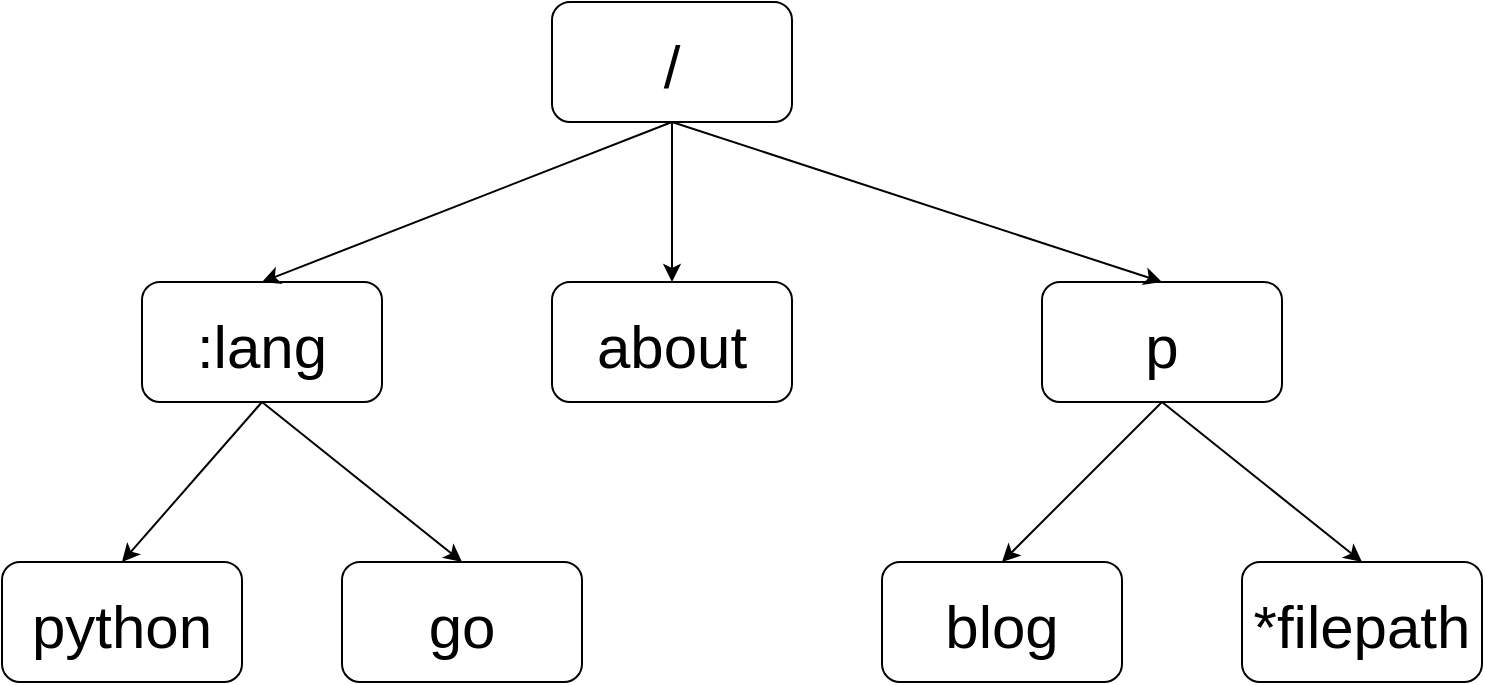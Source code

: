 <mxfile version="18.1.3" type="github">
  <diagram id="3AFZbdL5D40gXu6ZhzM8" name="Page-1">
    <mxGraphModel dx="878" dy="991" grid="1" gridSize="10" guides="1" tooltips="1" connect="1" arrows="1" fold="1" page="1" pageScale="1" pageWidth="827" pageHeight="1169" math="0" shadow="0">
      <root>
        <mxCell id="0" />
        <mxCell id="1" parent="0" />
        <mxCell id="anqT4Qm5cuI5dzaFZgLQ-11" style="edgeStyle=orthogonalEdgeStyle;rounded=0;orthogonalLoop=1;jettySize=auto;html=1;exitX=0.5;exitY=1;exitDx=0;exitDy=0;entryX=0.5;entryY=0;entryDx=0;entryDy=0;fontSize=30;" edge="1" parent="1" source="anqT4Qm5cuI5dzaFZgLQ-6" target="anqT4Qm5cuI5dzaFZgLQ-7">
          <mxGeometry relative="1" as="geometry" />
        </mxCell>
        <mxCell id="anqT4Qm5cuI5dzaFZgLQ-6" value="&lt;font style=&quot;font-size: 30px;&quot;&gt;/&lt;/font&gt;" style="rounded=1;whiteSpace=wrap;html=1;fontSize=36;" vertex="1" parent="1">
          <mxGeometry x="305" y="80" width="120" height="60" as="geometry" />
        </mxCell>
        <mxCell id="anqT4Qm5cuI5dzaFZgLQ-7" value="&lt;font style=&quot;font-size: 30px;&quot;&gt;about&lt;/font&gt;" style="rounded=1;whiteSpace=wrap;html=1;fontSize=36;" vertex="1" parent="1">
          <mxGeometry x="305" y="220" width="120" height="60" as="geometry" />
        </mxCell>
        <mxCell id="anqT4Qm5cuI5dzaFZgLQ-8" value="&lt;font style=&quot;font-size: 30px;&quot;&gt;:lang&lt;/font&gt;" style="rounded=1;whiteSpace=wrap;html=1;fontSize=36;" vertex="1" parent="1">
          <mxGeometry x="100" y="220" width="120" height="60" as="geometry" />
        </mxCell>
        <mxCell id="anqT4Qm5cuI5dzaFZgLQ-9" value="&lt;font style=&quot;font-size: 30px;&quot;&gt;p&lt;/font&gt;" style="rounded=1;whiteSpace=wrap;html=1;fontSize=36;" vertex="1" parent="1">
          <mxGeometry x="550" y="220" width="120" height="60" as="geometry" />
        </mxCell>
        <mxCell id="anqT4Qm5cuI5dzaFZgLQ-10" value="" style="endArrow=classic;html=1;rounded=0;fontSize=36;exitX=0.5;exitY=1;exitDx=0;exitDy=0;entryX=0.5;entryY=0;entryDx=0;entryDy=0;" edge="1" parent="1" source="anqT4Qm5cuI5dzaFZgLQ-6" target="anqT4Qm5cuI5dzaFZgLQ-8">
          <mxGeometry width="50" height="50" relative="1" as="geometry">
            <mxPoint x="430" y="430" as="sourcePoint" />
            <mxPoint x="480" y="380" as="targetPoint" />
          </mxGeometry>
        </mxCell>
        <mxCell id="anqT4Qm5cuI5dzaFZgLQ-13" value="" style="endArrow=classic;html=1;rounded=0;fontSize=30;exitX=0.5;exitY=1;exitDx=0;exitDy=0;entryX=0.5;entryY=0;entryDx=0;entryDy=0;" edge="1" parent="1" source="anqT4Qm5cuI5dzaFZgLQ-6" target="anqT4Qm5cuI5dzaFZgLQ-9">
          <mxGeometry width="50" height="50" relative="1" as="geometry">
            <mxPoint x="430" y="430" as="sourcePoint" />
            <mxPoint x="480" y="380" as="targetPoint" />
          </mxGeometry>
        </mxCell>
        <mxCell id="anqT4Qm5cuI5dzaFZgLQ-15" value="&lt;font style=&quot;font-size: 30px;&quot;&gt;blog&lt;/font&gt;" style="rounded=1;whiteSpace=wrap;html=1;fontSize=36;" vertex="1" parent="1">
          <mxGeometry x="470" y="360" width="120" height="60" as="geometry" />
        </mxCell>
        <mxCell id="anqT4Qm5cuI5dzaFZgLQ-16" value="&lt;span style=&quot;font-size: 30px;&quot;&gt;*filepath&lt;/span&gt;" style="rounded=1;whiteSpace=wrap;html=1;fontSize=36;" vertex="1" parent="1">
          <mxGeometry x="650" y="360" width="120" height="60" as="geometry" />
        </mxCell>
        <mxCell id="anqT4Qm5cuI5dzaFZgLQ-18" value="" style="endArrow=classic;html=1;rounded=0;fontSize=30;entryX=0.5;entryY=0;entryDx=0;entryDy=0;" edge="1" parent="1" target="anqT4Qm5cuI5dzaFZgLQ-15">
          <mxGeometry width="50" height="50" relative="1" as="geometry">
            <mxPoint x="610" y="280" as="sourcePoint" />
            <mxPoint x="630" y="280" as="targetPoint" />
          </mxGeometry>
        </mxCell>
        <mxCell id="anqT4Qm5cuI5dzaFZgLQ-19" value="" style="endArrow=classic;html=1;rounded=0;fontSize=30;entryX=0.5;entryY=0;entryDx=0;entryDy=0;exitX=0.5;exitY=1;exitDx=0;exitDy=0;" edge="1" parent="1" source="anqT4Qm5cuI5dzaFZgLQ-9" target="anqT4Qm5cuI5dzaFZgLQ-16">
          <mxGeometry width="50" height="50" relative="1" as="geometry">
            <mxPoint x="630" y="350" as="sourcePoint" />
            <mxPoint x="680" y="300" as="targetPoint" />
          </mxGeometry>
        </mxCell>
        <mxCell id="anqT4Qm5cuI5dzaFZgLQ-21" value="&lt;span style=&quot;font-size: 30px;&quot;&gt;python&lt;/span&gt;" style="rounded=1;whiteSpace=wrap;html=1;fontSize=36;" vertex="1" parent="1">
          <mxGeometry x="30" y="360" width="120" height="60" as="geometry" />
        </mxCell>
        <mxCell id="anqT4Qm5cuI5dzaFZgLQ-22" value="&lt;span style=&quot;font-size: 30px;&quot;&gt;go&lt;/span&gt;" style="rounded=1;whiteSpace=wrap;html=1;fontSize=36;" vertex="1" parent="1">
          <mxGeometry x="200" y="360" width="120" height="60" as="geometry" />
        </mxCell>
        <mxCell id="anqT4Qm5cuI5dzaFZgLQ-23" value="" style="endArrow=classic;html=1;rounded=0;fontSize=30;exitX=0.5;exitY=1;exitDx=0;exitDy=0;entryX=0.5;entryY=0;entryDx=0;entryDy=0;" edge="1" parent="1" source="anqT4Qm5cuI5dzaFZgLQ-8" target="anqT4Qm5cuI5dzaFZgLQ-21">
          <mxGeometry width="50" height="50" relative="1" as="geometry">
            <mxPoint x="350" y="430" as="sourcePoint" />
            <mxPoint x="400" y="380" as="targetPoint" />
          </mxGeometry>
        </mxCell>
        <mxCell id="anqT4Qm5cuI5dzaFZgLQ-24" value="" style="endArrow=classic;html=1;rounded=0;fontSize=30;exitX=0.5;exitY=1;exitDx=0;exitDy=0;entryX=0.5;entryY=0;entryDx=0;entryDy=0;" edge="1" parent="1" source="anqT4Qm5cuI5dzaFZgLQ-8" target="anqT4Qm5cuI5dzaFZgLQ-22">
          <mxGeometry width="50" height="50" relative="1" as="geometry">
            <mxPoint x="350" y="430" as="sourcePoint" />
            <mxPoint x="400" y="380" as="targetPoint" />
          </mxGeometry>
        </mxCell>
      </root>
    </mxGraphModel>
  </diagram>
</mxfile>
